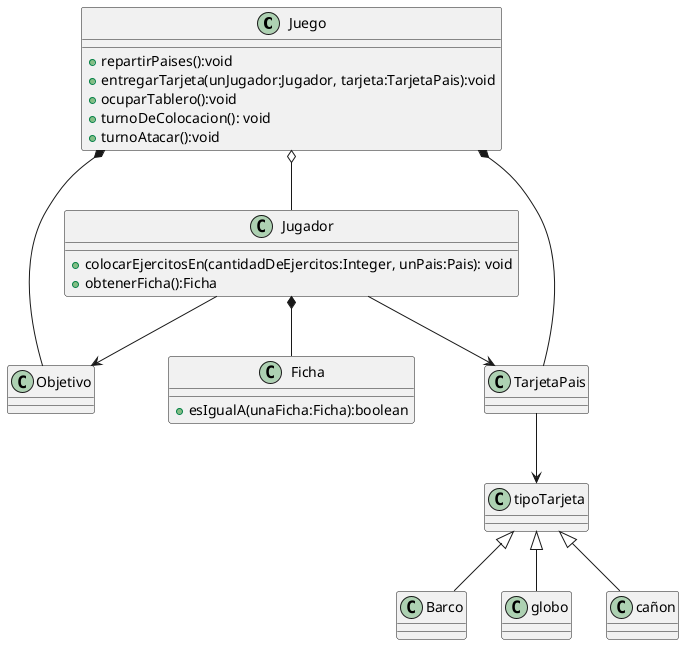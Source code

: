 @startuml

class Juego{
    + repartirPaises():void
    + entregarTarjeta(unJugador:Jugador, tarjeta:TarjetaPais):void
    + ocuparTablero():void
    + turnoDeColocacion(): void
    +turnoAtacar():void

}
class Jugador{
    + colocarEjercitosEn(cantidadDeEjercitos:Integer, unPais:Pais): void
    + obtenerFicha():Ficha
}
class Ficha{
    + esIgualA(unaFicha:Ficha):boolean
}
Juego o-- Jugador
Jugador *-- Ficha
Jugador --> Objetivo
Jugador -->TarjetaPais

Juego *-- TarjetaPais
TarjetaPais --> tipoTarjeta
tipoTarjeta <|-- Barco
tipoTarjeta <|-- globo
tipoTarjeta <|-- cañon

Juego *-- Objetivo



@enduml